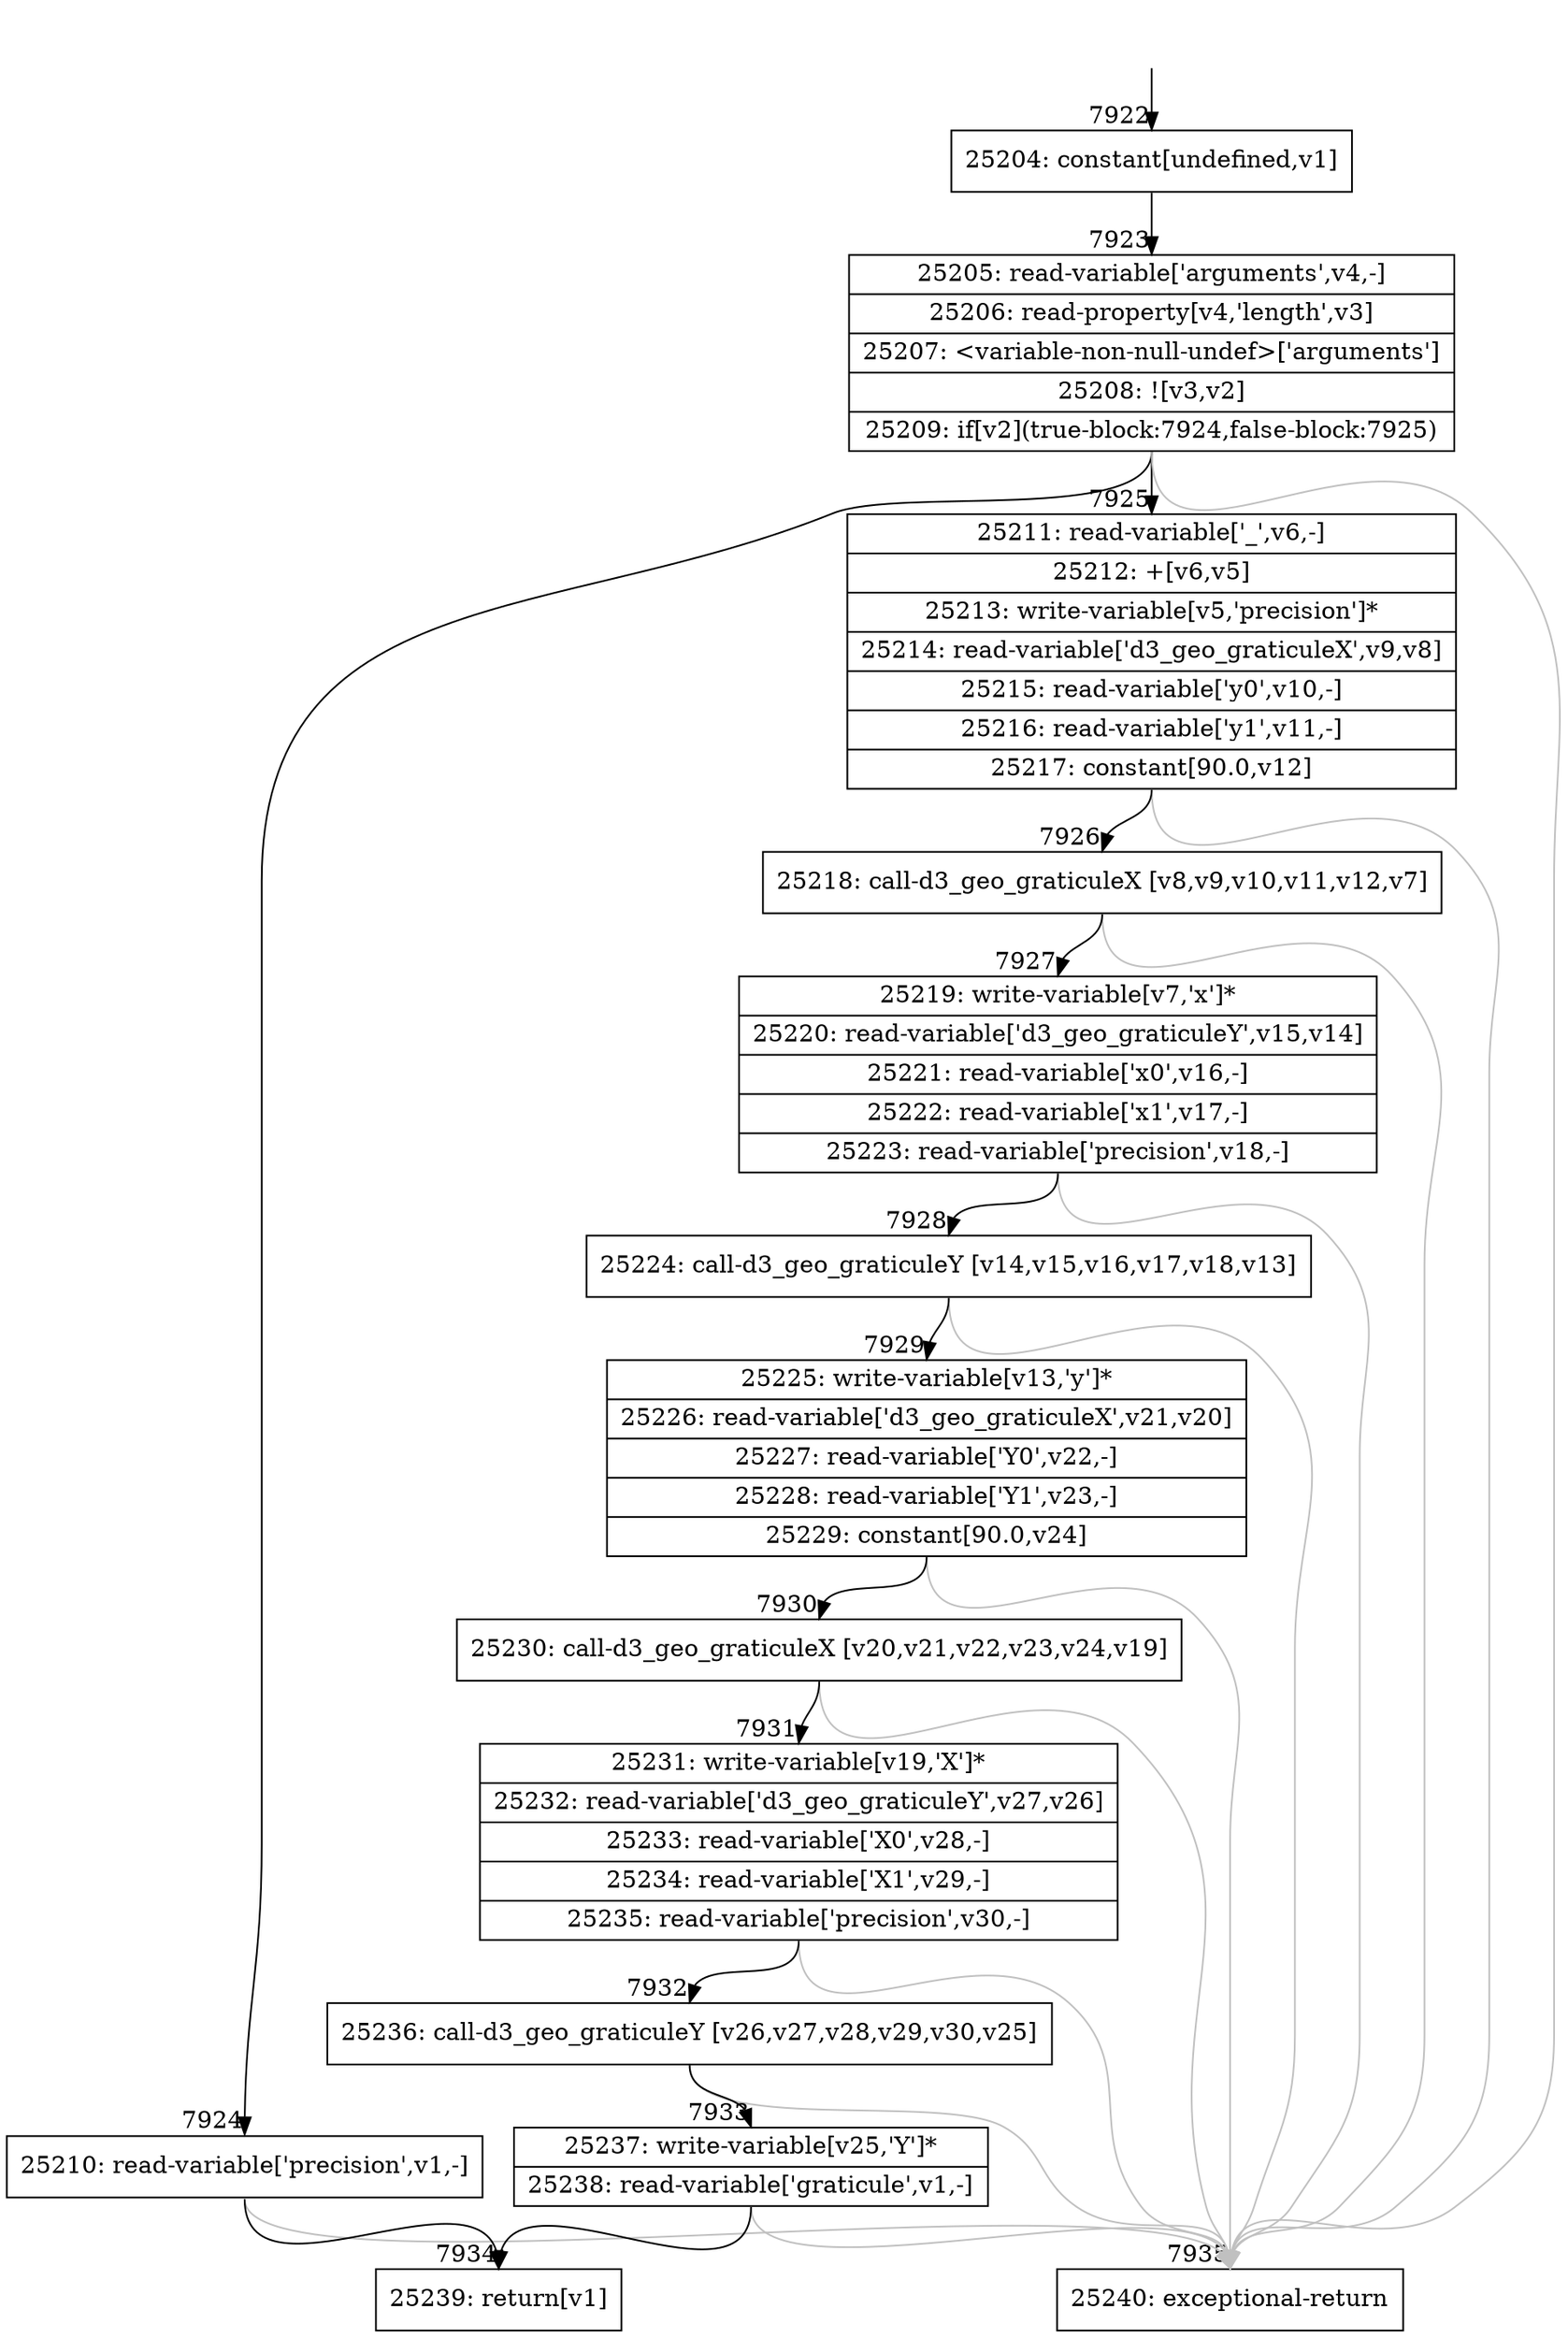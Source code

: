 digraph {
rankdir="TD"
BB_entry746[shape=none,label=""];
BB_entry746 -> BB7922 [tailport=s, headport=n, headlabel="    7922"]
BB7922 [shape=record label="{25204: constant[undefined,v1]}" ] 
BB7922 -> BB7923 [tailport=s, headport=n, headlabel="      7923"]
BB7923 [shape=record label="{25205: read-variable['arguments',v4,-]|25206: read-property[v4,'length',v3]|25207: \<variable-non-null-undef\>['arguments']|25208: ![v3,v2]|25209: if[v2](true-block:7924,false-block:7925)}" ] 
BB7923 -> BB7924 [tailport=s, headport=n, headlabel="      7924"]
BB7923 -> BB7925 [tailport=s, headport=n, headlabel="      7925"]
BB7923 -> BB7935 [tailport=s, headport=n, color=gray, headlabel="      7935"]
BB7924 [shape=record label="{25210: read-variable['precision',v1,-]}" ] 
BB7924 -> BB7934 [tailport=s, headport=n, headlabel="      7934"]
BB7924 -> BB7935 [tailport=s, headport=n, color=gray]
BB7925 [shape=record label="{25211: read-variable['_',v6,-]|25212: +[v6,v5]|25213: write-variable[v5,'precision']*|25214: read-variable['d3_geo_graticuleX',v9,v8]|25215: read-variable['y0',v10,-]|25216: read-variable['y1',v11,-]|25217: constant[90.0,v12]}" ] 
BB7925 -> BB7926 [tailport=s, headport=n, headlabel="      7926"]
BB7925 -> BB7935 [tailport=s, headport=n, color=gray]
BB7926 [shape=record label="{25218: call-d3_geo_graticuleX [v8,v9,v10,v11,v12,v7]}" ] 
BB7926 -> BB7927 [tailport=s, headport=n, headlabel="      7927"]
BB7926 -> BB7935 [tailport=s, headport=n, color=gray]
BB7927 [shape=record label="{25219: write-variable[v7,'x']*|25220: read-variable['d3_geo_graticuleY',v15,v14]|25221: read-variable['x0',v16,-]|25222: read-variable['x1',v17,-]|25223: read-variable['precision',v18,-]}" ] 
BB7927 -> BB7928 [tailport=s, headport=n, headlabel="      7928"]
BB7927 -> BB7935 [tailport=s, headport=n, color=gray]
BB7928 [shape=record label="{25224: call-d3_geo_graticuleY [v14,v15,v16,v17,v18,v13]}" ] 
BB7928 -> BB7929 [tailport=s, headport=n, headlabel="      7929"]
BB7928 -> BB7935 [tailport=s, headport=n, color=gray]
BB7929 [shape=record label="{25225: write-variable[v13,'y']*|25226: read-variable['d3_geo_graticuleX',v21,v20]|25227: read-variable['Y0',v22,-]|25228: read-variable['Y1',v23,-]|25229: constant[90.0,v24]}" ] 
BB7929 -> BB7930 [tailport=s, headport=n, headlabel="      7930"]
BB7929 -> BB7935 [tailport=s, headport=n, color=gray]
BB7930 [shape=record label="{25230: call-d3_geo_graticuleX [v20,v21,v22,v23,v24,v19]}" ] 
BB7930 -> BB7931 [tailport=s, headport=n, headlabel="      7931"]
BB7930 -> BB7935 [tailport=s, headport=n, color=gray]
BB7931 [shape=record label="{25231: write-variable[v19,'X']*|25232: read-variable['d3_geo_graticuleY',v27,v26]|25233: read-variable['X0',v28,-]|25234: read-variable['X1',v29,-]|25235: read-variable['precision',v30,-]}" ] 
BB7931 -> BB7932 [tailport=s, headport=n, headlabel="      7932"]
BB7931 -> BB7935 [tailport=s, headport=n, color=gray]
BB7932 [shape=record label="{25236: call-d3_geo_graticuleY [v26,v27,v28,v29,v30,v25]}" ] 
BB7932 -> BB7933 [tailport=s, headport=n, headlabel="      7933"]
BB7932 -> BB7935 [tailport=s, headport=n, color=gray]
BB7933 [shape=record label="{25237: write-variable[v25,'Y']*|25238: read-variable['graticule',v1,-]}" ] 
BB7933 -> BB7934 [tailport=s, headport=n]
BB7933 -> BB7935 [tailport=s, headport=n, color=gray]
BB7934 [shape=record label="{25239: return[v1]}" ] 
BB7935 [shape=record label="{25240: exceptional-return}" ] 
//#$~ 4560
}
